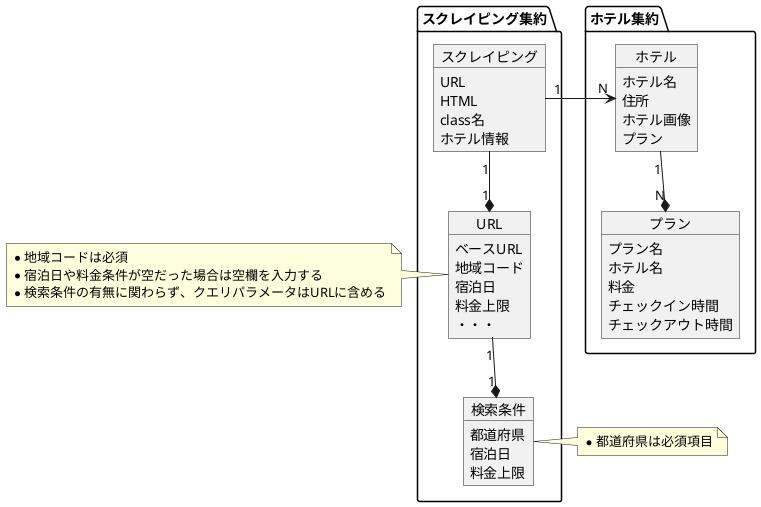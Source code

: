 @startuml Scraping

package スクレイピング集約 {
    object スクレイピング {
        URL
        HTML
        class名
        ホテル情報
    }
    object URL {
        ベースURL
        地域コード
        宿泊日
        料金上限
        ・・・
    }
    object 検索条件 {
        都道府県
        宿泊日
        料金上限
    }
}

note left of URL
    * 地域コードは必須
    * 宿泊日や料金条件が空だった場合は空欄を入力する
    * 検索条件の有無に関わらず、クエリパラメータはURLに含める
end note

note left of 検索条件
    * 都道府県は必須項目
end note

スクレイピング "1" -down-* "1" URL
URL "1" -down-* "1" 検索条件

package ホテル集約 {
    object ホテル {
        ホテル名
        住所
        ホテル画像
        プラン
    }
    object プラン {
        プラン名
        ホテル名
        料金
        チェックイン時間
        チェックアウト時間
    }
}

ホテル "1" -down-* "N" プラン
スクレイピング "1" -right-> "N" ホテル

@enduml